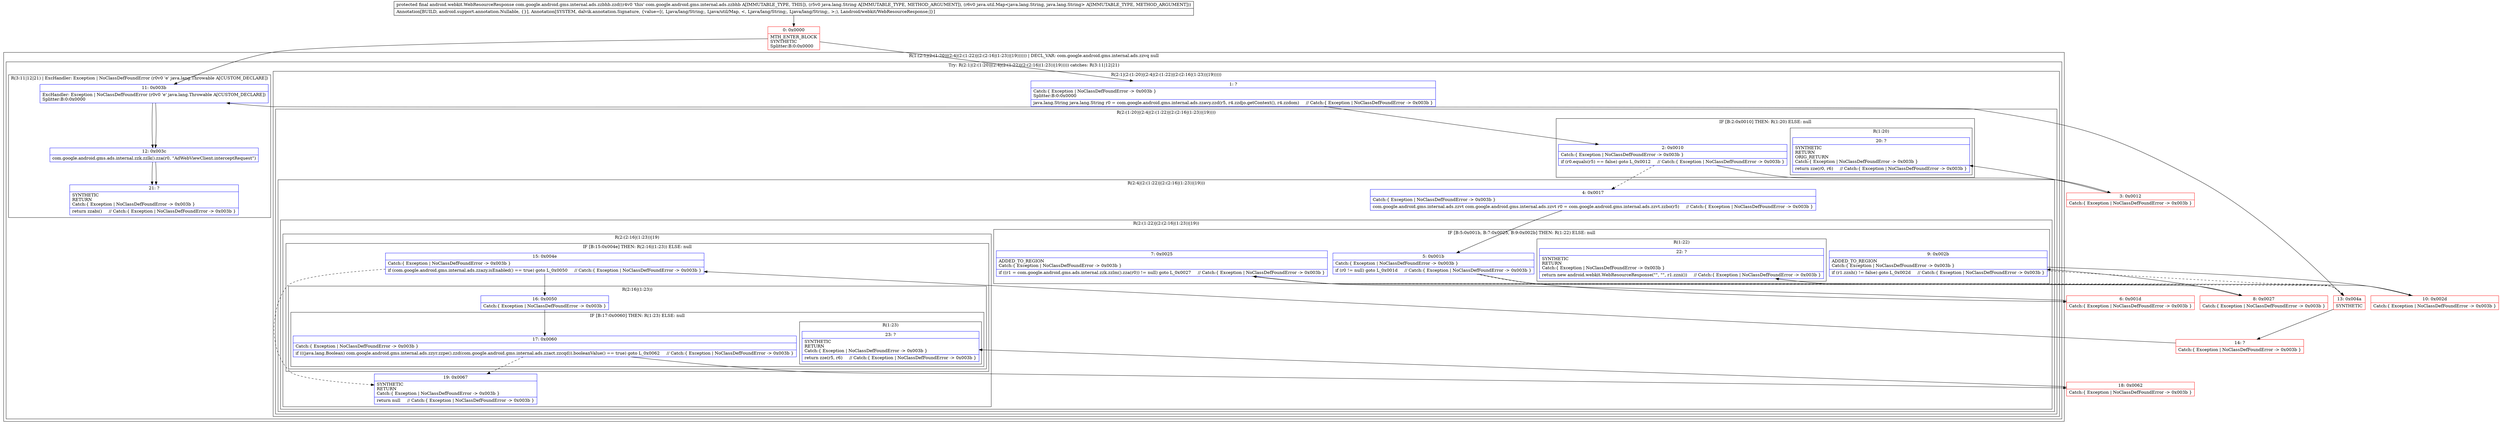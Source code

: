 digraph "CFG forcom.google.android.gms.internal.ads.zzbhb.zzd(Ljava\/lang\/String;Ljava\/util\/Map;)Landroid\/webkit\/WebResourceResponse;" {
subgraph cluster_Region_2093754970 {
label = "R(1:(2:1|(2:(1:20)|(2:4|(2:(1:22)|(2:(2:16|(1:23))|19)))))) | DECL_VAR: com.google.android.gms.internal.ads.zzvq null\l";
node [shape=record,color=blue];
subgraph cluster_TryCatchRegion_438299202 {
label = "Try: R(2:1|(2:(1:20)|(2:4|(2:(1:22)|(2:(2:16|(1:23))|19))))) catches: R(3:11|12|21)";
node [shape=record,color=blue];
subgraph cluster_Region_1637281675 {
label = "R(2:1|(2:(1:20)|(2:4|(2:(1:22)|(2:(2:16|(1:23))|19)))))";
node [shape=record,color=blue];
Node_1 [shape=record,label="{1\:\ ?|Catch:\{ Exception \| NoClassDefFoundError \-\> 0x003b \}\lSplitter:B:0:0x0000\l|java.lang.String java.lang.String r0 = com.google.android.gms.internal.ads.zzavy.zzd(r5, r4.zzdjo.getContext(), r4.zzdom)     \/\/ Catch:\{ Exception \| NoClassDefFoundError \-\> 0x003b \}\l}"];
subgraph cluster_Region_299497999 {
label = "R(2:(1:20)|(2:4|(2:(1:22)|(2:(2:16|(1:23))|19))))";
node [shape=record,color=blue];
subgraph cluster_IfRegion_1064953049 {
label = "IF [B:2:0x0010] THEN: R(1:20) ELSE: null";
node [shape=record,color=blue];
Node_2 [shape=record,label="{2\:\ 0x0010|Catch:\{ Exception \| NoClassDefFoundError \-\> 0x003b \}\l|if (r0.equals(r5) == false) goto L_0x0012     \/\/ Catch:\{ Exception \| NoClassDefFoundError \-\> 0x003b \}\l}"];
subgraph cluster_Region_2100063377 {
label = "R(1:20)";
node [shape=record,color=blue];
Node_20 [shape=record,label="{20\:\ ?|SYNTHETIC\lRETURN\lORIG_RETURN\lCatch:\{ Exception \| NoClassDefFoundError \-\> 0x003b \}\l|return zze(r0, r6)     \/\/ Catch:\{ Exception \| NoClassDefFoundError \-\> 0x003b \}\l}"];
}
}
subgraph cluster_Region_1230376617 {
label = "R(2:4|(2:(1:22)|(2:(2:16|(1:23))|19)))";
node [shape=record,color=blue];
Node_4 [shape=record,label="{4\:\ 0x0017|Catch:\{ Exception \| NoClassDefFoundError \-\> 0x003b \}\l|com.google.android.gms.internal.ads.zzvt com.google.android.gms.internal.ads.zzvt r0 = com.google.android.gms.internal.ads.zzvt.zzbo(r5)     \/\/ Catch:\{ Exception \| NoClassDefFoundError \-\> 0x003b \}\l}"];
subgraph cluster_Region_1999504254 {
label = "R(2:(1:22)|(2:(2:16|(1:23))|19))";
node [shape=record,color=blue];
subgraph cluster_IfRegion_535452351 {
label = "IF [B:5:0x001b, B:7:0x0025, B:9:0x002b] THEN: R(1:22) ELSE: null";
node [shape=record,color=blue];
Node_5 [shape=record,label="{5\:\ 0x001b|Catch:\{ Exception \| NoClassDefFoundError \-\> 0x003b \}\l|if (r0 != null) goto L_0x001d     \/\/ Catch:\{ Exception \| NoClassDefFoundError \-\> 0x003b \}\l}"];
Node_7 [shape=record,label="{7\:\ 0x0025|ADDED_TO_REGION\lCatch:\{ Exception \| NoClassDefFoundError \-\> 0x003b \}\l|if ((r1 = com.google.android.gms.ads.internal.zzk.zzlm().zza(r0)) != null) goto L_0x0027     \/\/ Catch:\{ Exception \| NoClassDefFoundError \-\> 0x003b \}\l}"];
Node_9 [shape=record,label="{9\:\ 0x002b|ADDED_TO_REGION\lCatch:\{ Exception \| NoClassDefFoundError \-\> 0x003b \}\l|if (r1.zznh() != false) goto L_0x002d     \/\/ Catch:\{ Exception \| NoClassDefFoundError \-\> 0x003b \}\l}"];
subgraph cluster_Region_1781360955 {
label = "R(1:22)";
node [shape=record,color=blue];
Node_22 [shape=record,label="{22\:\ ?|SYNTHETIC\lRETURN\lCatch:\{ Exception \| NoClassDefFoundError \-\> 0x003b \}\l|return new android.webkit.WebResourceResponse(\"\", \"\", r1.zzni())     \/\/ Catch:\{ Exception \| NoClassDefFoundError \-\> 0x003b \}\l}"];
}
}
subgraph cluster_Region_260424646 {
label = "R(2:(2:16|(1:23))|19)";
node [shape=record,color=blue];
subgraph cluster_IfRegion_1364347323 {
label = "IF [B:15:0x004e] THEN: R(2:16|(1:23)) ELSE: null";
node [shape=record,color=blue];
Node_15 [shape=record,label="{15\:\ 0x004e|Catch:\{ Exception \| NoClassDefFoundError \-\> 0x003b \}\l|if (com.google.android.gms.internal.ads.zzazy.isEnabled() == true) goto L_0x0050     \/\/ Catch:\{ Exception \| NoClassDefFoundError \-\> 0x003b \}\l}"];
subgraph cluster_Region_1449170204 {
label = "R(2:16|(1:23))";
node [shape=record,color=blue];
Node_16 [shape=record,label="{16\:\ 0x0050|Catch:\{ Exception \| NoClassDefFoundError \-\> 0x003b \}\l}"];
subgraph cluster_IfRegion_1468357210 {
label = "IF [B:17:0x0060] THEN: R(1:23) ELSE: null";
node [shape=record,color=blue];
Node_17 [shape=record,label="{17\:\ 0x0060|Catch:\{ Exception \| NoClassDefFoundError \-\> 0x003b \}\l|if (((java.lang.Boolean) com.google.android.gms.internal.ads.zzyr.zzpe().zzd(com.google.android.gms.internal.ads.zzact.zzcqd)).booleanValue() == true) goto L_0x0062     \/\/ Catch:\{ Exception \| NoClassDefFoundError \-\> 0x003b \}\l}"];
subgraph cluster_Region_1983854751 {
label = "R(1:23)";
node [shape=record,color=blue];
Node_23 [shape=record,label="{23\:\ ?|SYNTHETIC\lRETURN\lCatch:\{ Exception \| NoClassDefFoundError \-\> 0x003b \}\l|return zze(r5, r6)     \/\/ Catch:\{ Exception \| NoClassDefFoundError \-\> 0x003b \}\l}"];
}
}
}
}
Node_19 [shape=record,label="{19\:\ 0x0067|SYNTHETIC\lRETURN\lCatch:\{ Exception \| NoClassDefFoundError \-\> 0x003b \}\l|return null     \/\/ Catch:\{ Exception \| NoClassDefFoundError \-\> 0x003b \}\l}"];
}
}
}
}
}
subgraph cluster_Region_895727730 {
label = "R(3:11|12|21) | ExcHandler: Exception \| NoClassDefFoundError (r0v0 'e' java.lang.Throwable A[CUSTOM_DECLARE])\l";
node [shape=record,color=blue];
Node_11 [shape=record,label="{11\:\ 0x003b|ExcHandler: Exception \| NoClassDefFoundError (r0v0 'e' java.lang.Throwable A[CUSTOM_DECLARE])\lSplitter:B:0:0x0000\l}"];
Node_12 [shape=record,label="{12\:\ 0x003c|com.google.android.gms.ads.internal.zzk.zzlk().zza(r0, \"AdWebViewClient.interceptRequest\")\l}"];
Node_21 [shape=record,label="{21\:\ ?|SYNTHETIC\lRETURN\lCatch:\{ Exception \| NoClassDefFoundError \-\> 0x003b \}\l|return zzabi()     \/\/ Catch:\{ Exception \| NoClassDefFoundError \-\> 0x003b \}\l}"];
}
}
}
subgraph cluster_Region_895727730 {
label = "R(3:11|12|21) | ExcHandler: Exception \| NoClassDefFoundError (r0v0 'e' java.lang.Throwable A[CUSTOM_DECLARE])\l";
node [shape=record,color=blue];
Node_11 [shape=record,label="{11\:\ 0x003b|ExcHandler: Exception \| NoClassDefFoundError (r0v0 'e' java.lang.Throwable A[CUSTOM_DECLARE])\lSplitter:B:0:0x0000\l}"];
Node_12 [shape=record,label="{12\:\ 0x003c|com.google.android.gms.ads.internal.zzk.zzlk().zza(r0, \"AdWebViewClient.interceptRequest\")\l}"];
Node_21 [shape=record,label="{21\:\ ?|SYNTHETIC\lRETURN\lCatch:\{ Exception \| NoClassDefFoundError \-\> 0x003b \}\l|return zzabi()     \/\/ Catch:\{ Exception \| NoClassDefFoundError \-\> 0x003b \}\l}"];
}
Node_0 [shape=record,color=red,label="{0\:\ 0x0000|MTH_ENTER_BLOCK\lSYNTHETIC\lSplitter:B:0:0x0000\l}"];
Node_3 [shape=record,color=red,label="{3\:\ 0x0012|Catch:\{ Exception \| NoClassDefFoundError \-\> 0x003b \}\l}"];
Node_6 [shape=record,color=red,label="{6\:\ 0x001d|Catch:\{ Exception \| NoClassDefFoundError \-\> 0x003b \}\l}"];
Node_8 [shape=record,color=red,label="{8\:\ 0x0027|Catch:\{ Exception \| NoClassDefFoundError \-\> 0x003b \}\l}"];
Node_10 [shape=record,color=red,label="{10\:\ 0x002d|Catch:\{ Exception \| NoClassDefFoundError \-\> 0x003b \}\l}"];
Node_13 [shape=record,color=red,label="{13\:\ 0x004a|SYNTHETIC\l}"];
Node_14 [shape=record,color=red,label="{14\:\ ?|Catch:\{ Exception \| NoClassDefFoundError \-\> 0x003b \}\l}"];
Node_18 [shape=record,color=red,label="{18\:\ 0x0062|Catch:\{ Exception \| NoClassDefFoundError \-\> 0x003b \}\l}"];
MethodNode[shape=record,label="{protected final android.webkit.WebResourceResponse com.google.android.gms.internal.ads.zzbhb.zzd((r4v0 'this' com.google.android.gms.internal.ads.zzbhb A[IMMUTABLE_TYPE, THIS]), (r5v0 java.lang.String A[IMMUTABLE_TYPE, METHOD_ARGUMENT]), (r6v0 java.util.Map\<java.lang.String, java.lang.String\> A[IMMUTABLE_TYPE, METHOD_ARGUMENT]))  | Annotation[BUILD, android.support.annotation.Nullable, \{\}], Annotation[SYSTEM, dalvik.annotation.Signature, \{value=[(, Ljava\/lang\/String;, Ljava\/util\/Map, \<, Ljava\/lang\/String;, Ljava\/lang\/String;, \>;), Landroid\/webkit\/WebResourceResponse;]\}]\l}"];
MethodNode -> Node_0;
Node_1 -> Node_2;
Node_2 -> Node_3;
Node_2 -> Node_4[style=dashed];
Node_4 -> Node_5;
Node_5 -> Node_6;
Node_5 -> Node_13[style=dashed];
Node_7 -> Node_8;
Node_7 -> Node_13[style=dashed];
Node_9 -> Node_10;
Node_9 -> Node_13[style=dashed];
Node_15 -> Node_16;
Node_15 -> Node_19[style=dashed];
Node_16 -> Node_17;
Node_17 -> Node_18;
Node_17 -> Node_19[style=dashed];
Node_11 -> Node_12;
Node_12 -> Node_21;
Node_11 -> Node_12;
Node_12 -> Node_21;
Node_0 -> Node_1;
Node_0 -> Node_11;
Node_3 -> Node_20;
Node_6 -> Node_7;
Node_8 -> Node_9;
Node_10 -> Node_22;
Node_13 -> Node_14;
Node_13 -> Node_11;
Node_14 -> Node_15;
Node_18 -> Node_23;
}

